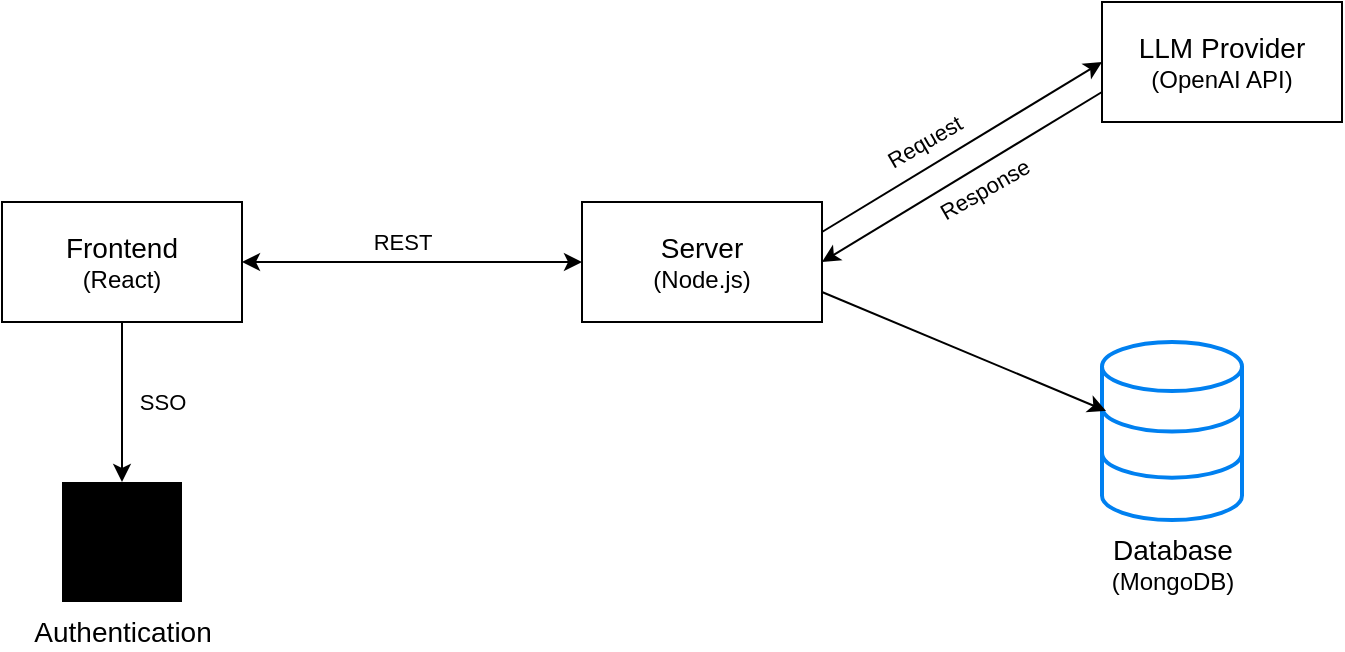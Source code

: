 <mxfile>
    <diagram id="mVAerTTl7Mklbj6YtLH9" name="system design">
        <mxGraphModel dx="1033" dy="615" grid="1" gridSize="10" guides="1" tooltips="1" connect="1" arrows="1" fold="1" page="1" pageScale="1" pageWidth="850" pageHeight="1100" math="0" shadow="0">
            <root>
                <mxCell id="0"/>
                <mxCell id="1" parent="0"/>
                <mxCell id="18" style="edgeStyle=none;html=1;exitX=0.5;exitY=1;exitDx=0;exitDy=0;" parent="1" source="4" target="17" edge="1">
                    <mxGeometry relative="1" as="geometry"/>
                </mxCell>
                <mxCell id="19" value="SSO" style="edgeLabel;html=1;align=center;verticalAlign=middle;resizable=0;points=[];" parent="18" vertex="1" connectable="0">
                    <mxGeometry x="-0.15" y="-1" relative="1" as="geometry">
                        <mxPoint x="21" y="6" as="offset"/>
                    </mxGeometry>
                </mxCell>
                <mxCell id="4" value="&lt;font face=&quot;Helvetica&quot; style=&quot;font-size: 14px;&quot;&gt;Frontend&lt;/font&gt;&lt;div&gt;&lt;font style=&quot;font-size: 12px;&quot; face=&quot;Helvetica&quot;&gt;(React)&lt;/font&gt;&lt;/div&gt;" style="rounded=0;whiteSpace=wrap;html=1;" parent="1" vertex="1">
                    <mxGeometry x="20" y="400" width="120" height="60" as="geometry"/>
                </mxCell>
                <mxCell id="5" value="&lt;font style=&quot;font-size: 14px;&quot;&gt;Server&lt;/font&gt;&lt;div&gt;&lt;font style=&quot;font-size: 12px;&quot;&gt;(Node.js)&lt;/font&gt;&lt;/div&gt;" style="rounded=0;whiteSpace=wrap;html=1;" parent="1" vertex="1">
                    <mxGeometry x="310" y="400" width="120" height="60" as="geometry"/>
                </mxCell>
                <mxCell id="6" value="&lt;font style=&quot;font-size: 14px;&quot;&gt;Database&lt;/font&gt;&lt;div&gt;&lt;font style=&quot;font-size: 12px;&quot;&gt;(MongoDB)&lt;/font&gt;&lt;/div&gt;" style="html=1;verticalLabelPosition=bottom;align=center;labelBackgroundColor=#ffffff;verticalAlign=top;strokeWidth=2;strokeColor=light-dark(#0080F0,#FFFFFF);shadow=0;dashed=0;shape=mxgraph.ios7.icons.data;fillColor=light-dark(#FFFFFF,transparent);" parent="1" vertex="1">
                    <mxGeometry x="570" y="470" width="70" height="89" as="geometry"/>
                </mxCell>
                <mxCell id="13" style="edgeStyle=none;html=1;exitX=0;exitY=0.75;exitDx=0;exitDy=0;entryX=1;entryY=0.5;entryDx=0;entryDy=0;" parent="1" source="7" target="5" edge="1">
                    <mxGeometry relative="1" as="geometry"/>
                </mxCell>
                <mxCell id="14" value="Response" style="edgeLabel;html=1;align=center;verticalAlign=middle;resizable=0;points=[];rotation=-30;" parent="13" vertex="1" connectable="0">
                    <mxGeometry x="0.33" y="-1" relative="1" as="geometry">
                        <mxPoint x="34" y="-7" as="offset"/>
                    </mxGeometry>
                </mxCell>
                <mxCell id="7" value="&lt;font style=&quot;font-size: 14px;&quot;&gt;LLM Provider&lt;/font&gt;&lt;div&gt;&lt;font style=&quot;font-size: 12px;&quot;&gt;(OpenAI API)&lt;/font&gt;&lt;/div&gt;" style="rounded=0;whiteSpace=wrap;html=1;" parent="1" vertex="1">
                    <mxGeometry x="570" y="300" width="120" height="60" as="geometry"/>
                </mxCell>
                <mxCell id="10" value="" style="endArrow=classic;html=1;entryX=0;entryY=0.5;entryDx=0;entryDy=0;exitX=1;exitY=0.25;exitDx=0;exitDy=0;" parent="1" source="5" target="7" edge="1">
                    <mxGeometry width="50" height="50" relative="1" as="geometry">
                        <mxPoint x="460" y="400" as="sourcePoint"/>
                        <mxPoint x="510" y="350" as="targetPoint"/>
                    </mxGeometry>
                </mxCell>
                <mxCell id="12" value="Request" style="edgeLabel;html=1;align=center;verticalAlign=middle;resizable=0;points=[];rotation=-30;" parent="10" vertex="1" connectable="0">
                    <mxGeometry x="-0.263" y="2" relative="1" as="geometry">
                        <mxPoint y="-12" as="offset"/>
                    </mxGeometry>
                </mxCell>
                <mxCell id="15" style="edgeStyle=none;html=1;exitX=1;exitY=0.75;exitDx=0;exitDy=0;entryX=0.029;entryY=0.387;entryDx=0;entryDy=0;entryPerimeter=0;" parent="1" source="5" target="6" edge="1">
                    <mxGeometry relative="1" as="geometry"/>
                </mxCell>
                <mxCell id="17" value="&lt;font style=&quot;font-size: 14px;&quot;&gt;Authentication&lt;/font&gt;" style="sketch=0;verticalLabelPosition=bottom;sketch=0;aspect=fixed;html=1;verticalAlign=top;strokeColor=none;fillColor=#000000;align=center;outlineConnect=0;pointerEvents=1;shape=mxgraph.citrix2.authentication_saml;" parent="1" vertex="1">
                    <mxGeometry x="50" y="540" width="60" height="60" as="geometry"/>
                </mxCell>
                <mxCell id="c4BtpBO1RIPrJIslAZP3-20" value="" style="endArrow=classic;startArrow=classic;html=1;entryX=0;entryY=0.5;entryDx=0;entryDy=0;exitX=1;exitY=0.5;exitDx=0;exitDy=0;" parent="1" source="4" target="5" edge="1">
                    <mxGeometry width="50" height="50" relative="1" as="geometry">
                        <mxPoint x="400" y="570" as="sourcePoint"/>
                        <mxPoint x="450" y="520" as="targetPoint"/>
                    </mxGeometry>
                </mxCell>
                <mxCell id="c4BtpBO1RIPrJIslAZP3-21" value="REST" style="edgeLabel;html=1;align=center;verticalAlign=middle;resizable=0;points=[];" parent="c4BtpBO1RIPrJIslAZP3-20" vertex="1" connectable="0">
                    <mxGeometry x="-0.214" y="1" relative="1" as="geometry">
                        <mxPoint x="13" y="-9" as="offset"/>
                    </mxGeometry>
                </mxCell>
            </root>
        </mxGraphModel>
    </diagram>
    <diagram id="VMktLbtPsbpl-tSqzqcM" name="sequence diagram">
        <mxGraphModel dx="1187" dy="1118" grid="1" gridSize="10" guides="1" tooltips="1" connect="1" arrows="1" fold="1" page="1" pageScale="1" pageWidth="850" pageHeight="1100" math="0" shadow="0">
            <root>
                <mxCell id="0"/>
                <mxCell id="1" parent="0"/>
                <mxCell id="3hdtrWZ1ibukUWiqIfno-1" value="sequenceDiagram&#xa;participant User as User (Browser)&#xa;participant FE as Frontend (React)&#xa;participant BE as Backend (Express API)&#xa;participant DB as Database&#xa;participant AI as LLM API&#xa;&#xa;User-&gt;&gt;FE: Mở web, đăng nhập&#xa;FE-&gt;&gt;BE: POST /api/users (register/login)&#xa;BE-&gt;&gt;DB: Tạo/xác thực user&#xa;DB--&gt;&gt;BE: Thông tin user&#xa;BE--&gt;&gt;FE: Auth/session token&#xa;FE-&gt;&gt;BE: GET /api/sessions (tải chat sessions)&#xa;BE-&gt;&gt;DB: Query sessions&#xa;DB--&gt;&gt;BE: Danh sách session&#xa;BE--&gt;&gt;FE: Thông tin session&#xa;User-&gt;&gt;FE: Chọn/bắt đầu session&#xa;FE-&gt;&gt;BE: GET /api/chats (tải lịch sử chat)&#xa;BE-&gt;&gt;DB: Query chats&#xa;DB--&gt;&gt;BE: Lịch sử chat&#xa;BE--&gt;&gt;FE: Thông tin chat&#xa;User-&gt;&gt;User: Chọn model, chức năng (tìm kiếm)&#xa;User-&gt;&gt;FE: Gửi tin nhắn&#xa;FE-&gt;&gt;BE: POST /api/ai/chat {message, sessionId}&#xa;BE-&gt;&gt;AI: POST /v1/chat/completions&#xa;AI--&gt;&gt;BE: Câu trả lời AI&#xa;BE-&gt;&gt;DB: Lưu tin nhắn chat&#xa;DB--&gt;&gt;BE: Xác nhận&#xa;BE--&gt;&gt;FE: Câu trả lời AI&#xa;FE--&gt;&gt;User: Hiển thị câu trả lời AI&#xa;" style="shadow=0;dashed=0;align=left;strokeWidth=1;shape=mxgraph.mermaid.abstract.mermaid;labelBackgroundColor=#ffffff;noLabel=1;theme=default;" vertex="1" parent="1">
                    <mxGeometry x="40" y="120" width="760" height="770" as="geometry"/>
                </mxCell>
            </root>
        </mxGraphModel>
    </diagram>
    <diagram id="Lqrq4UHeHSy6QoDn9DWi" name="erd">
        <mxGraphModel dx="2065" dy="724" grid="1" gridSize="10" guides="1" tooltips="1" connect="1" arrows="1" fold="1" page="1" pageScale="1" pageWidth="850" pageHeight="1100" math="0" shadow="0">
            <root>
                <mxCell id="0"/>
                <mxCell id="1" parent="0"/>
                <mxCell id="yA_4KRyPY48T2gEEvp_o-1" value="erDiagram&#xa;  USER {&#xa;    string provider&#xa;    string providerId&#xa;    string email&#xa;    string displayName&#xa;    string avatar&#xa;    date createdAt&#xa;    date updatedAt&#xa;  }&#xa;  SESSION {&#xa;    string title&#xa;    date createdAt&#xa;    date updatedAt&#xa;  }&#xa;  CHAT {&#xa;    string role&#xa;    string content&#xa;    date timestamp&#xa;  }&#xa;&#xa;  USER ||--o{ SESSION : has&#xa;  SESSION ||--o{ CHAT : has&#xa;  USER ||--o{ CHAT : sends&#xa;" style="shadow=0;dashed=0;align=left;strokeWidth=1;shape=mxgraph.mermaid.abstract.mermaid;labelBackgroundColor=#ffffff;noLabel=1;theme=default;" vertex="1" parent="1">
                    <mxGeometry x="-760" y="170" width="580" height="840" as="geometry"/>
                </mxCell>
            </root>
        </mxGraphModel>
    </diagram>
</mxfile>